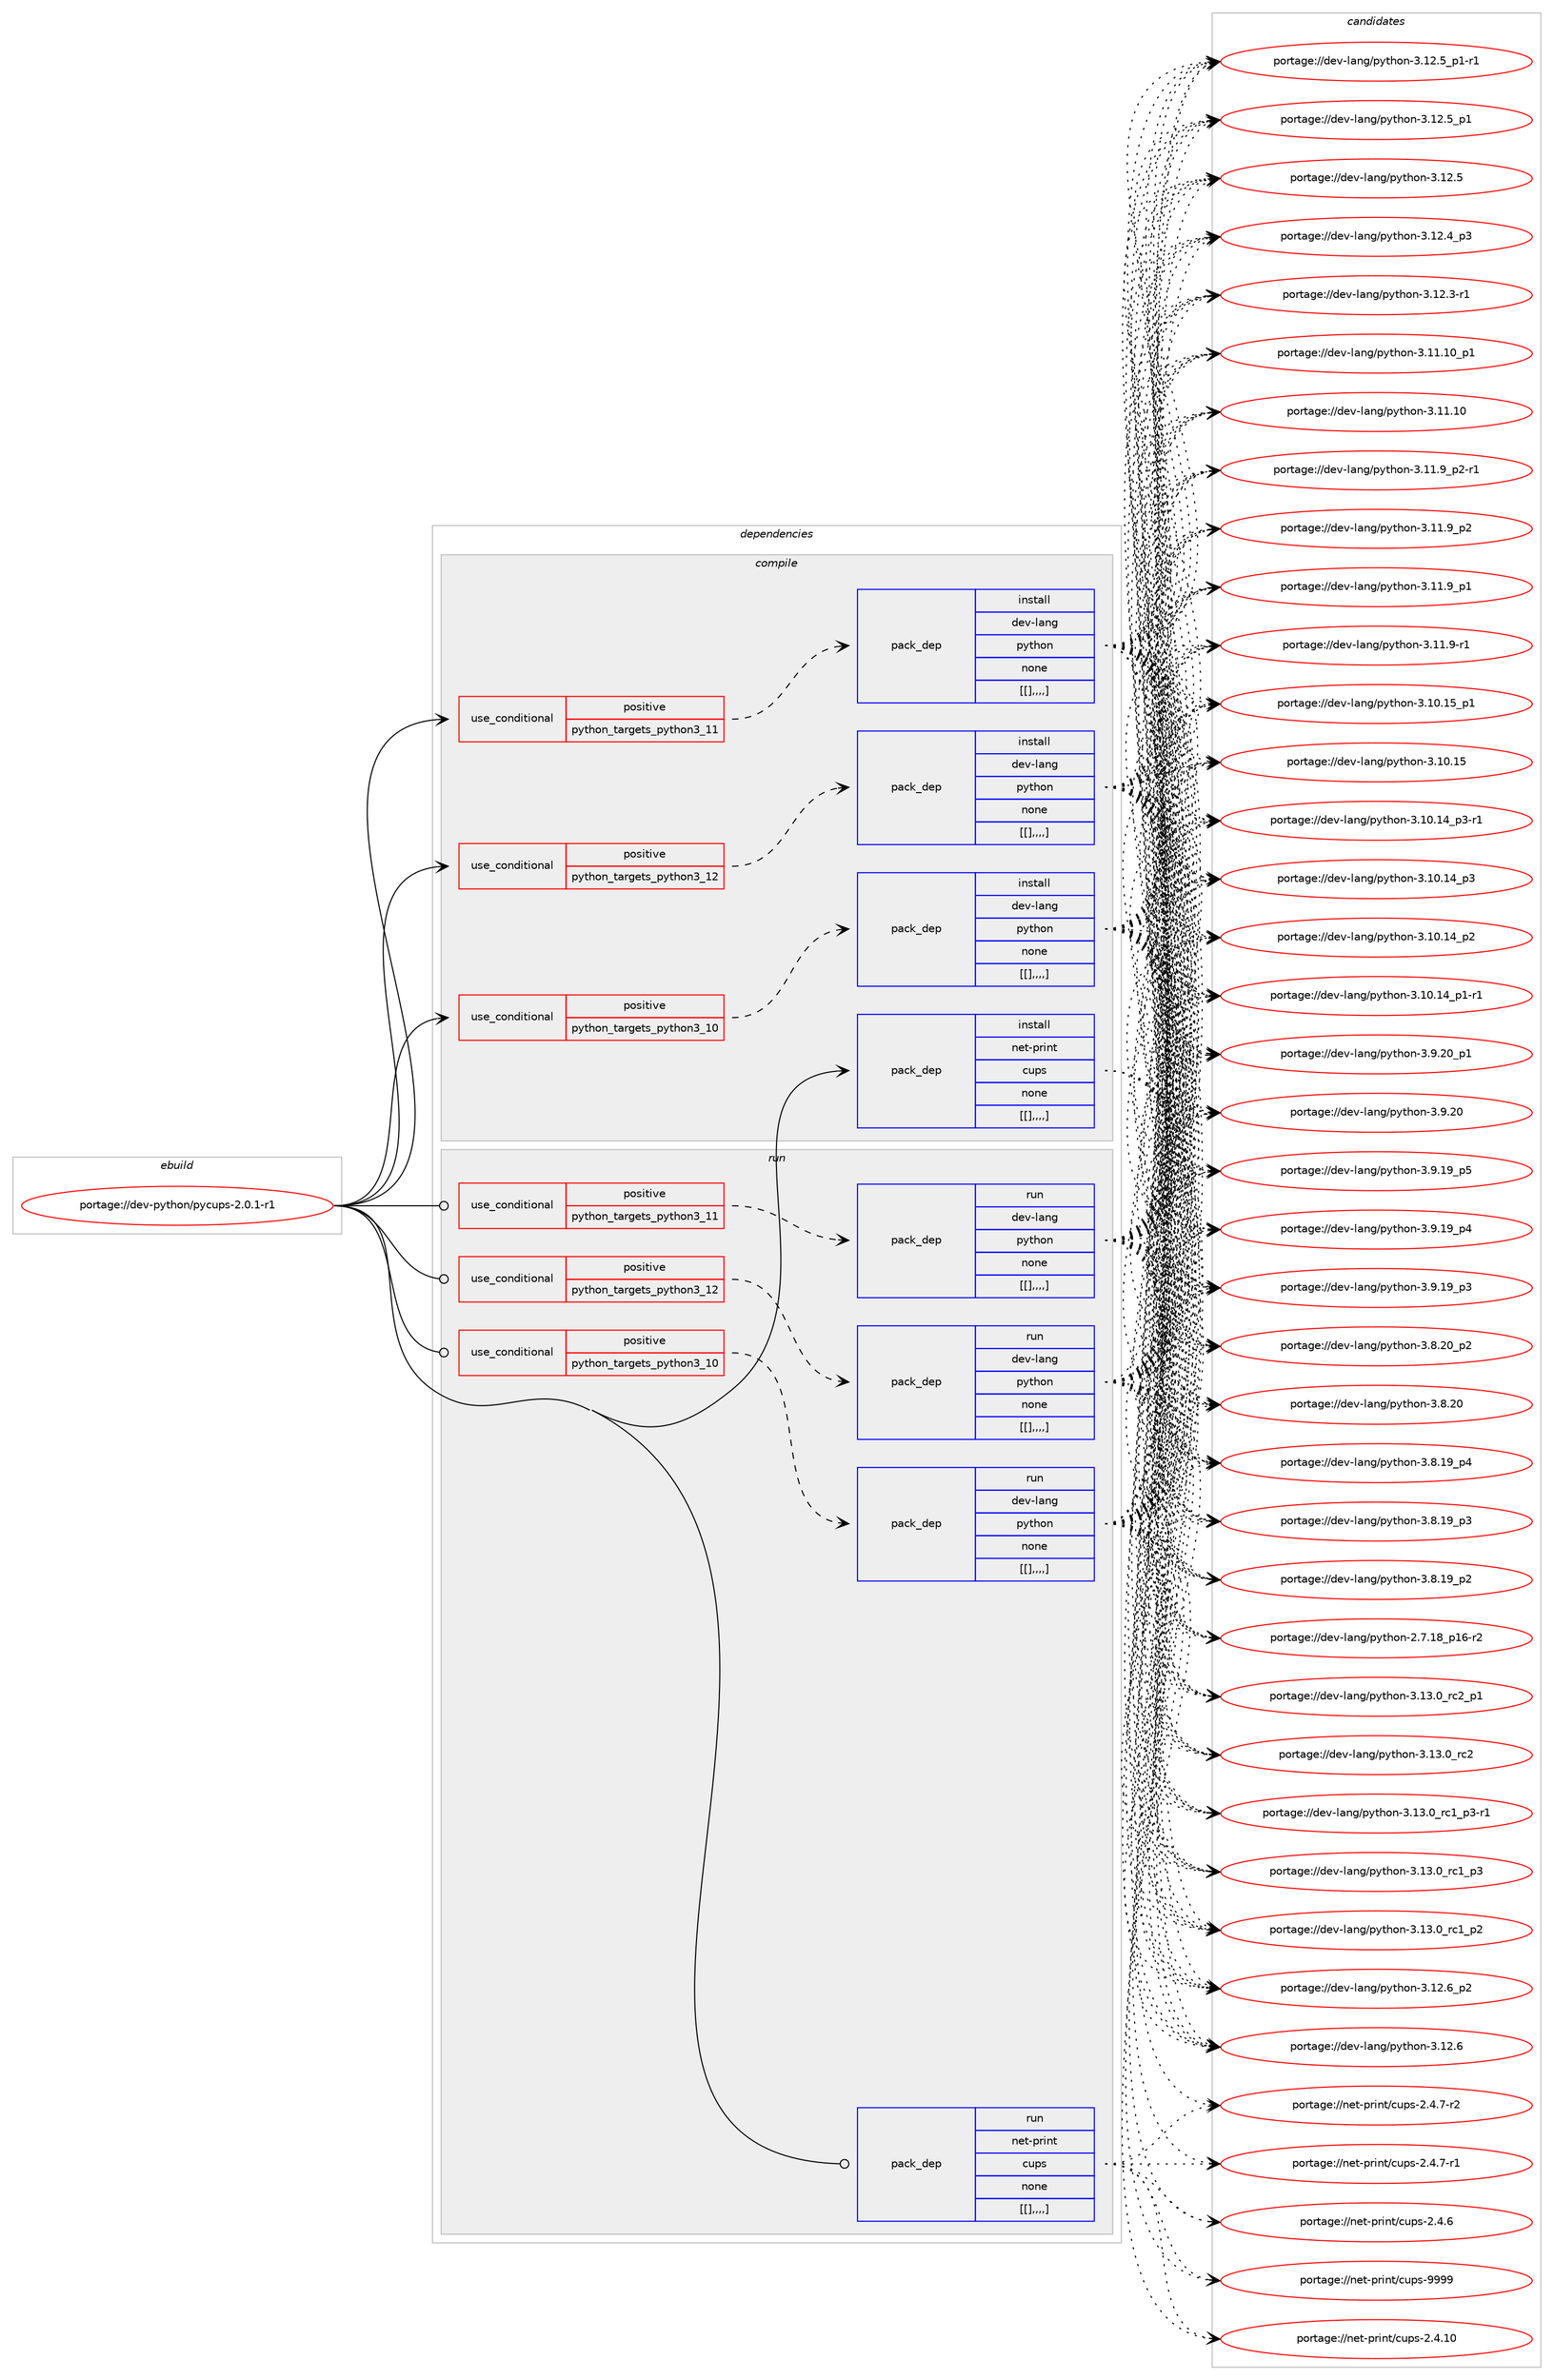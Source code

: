 digraph prolog {

# *************
# Graph options
# *************

newrank=true;
concentrate=true;
compound=true;
graph [rankdir=LR,fontname=Helvetica,fontsize=10,ranksep=1.5];#, ranksep=2.5, nodesep=0.2];
edge  [arrowhead=vee];
node  [fontname=Helvetica,fontsize=10];

# **********
# The ebuild
# **********

subgraph cluster_leftcol {
color=gray;
label=<<i>ebuild</i>>;
id [label="portage://dev-python/pycups-2.0.1-r1", color=red, width=4, href="../dev-python/pycups-2.0.1-r1.svg"];
}

# ****************
# The dependencies
# ****************

subgraph cluster_midcol {
color=gray;
label=<<i>dependencies</i>>;
subgraph cluster_compile {
fillcolor="#eeeeee";
style=filled;
label=<<i>compile</i>>;
subgraph cond38135 {
dependency158567 [label=<<TABLE BORDER="0" CELLBORDER="1" CELLSPACING="0" CELLPADDING="4"><TR><TD ROWSPAN="3" CELLPADDING="10">use_conditional</TD></TR><TR><TD>positive</TD></TR><TR><TD>python_targets_python3_10</TD></TR></TABLE>>, shape=none, color=red];
subgraph pack119215 {
dependency158568 [label=<<TABLE BORDER="0" CELLBORDER="1" CELLSPACING="0" CELLPADDING="4" WIDTH="220"><TR><TD ROWSPAN="6" CELLPADDING="30">pack_dep</TD></TR><TR><TD WIDTH="110">install</TD></TR><TR><TD>dev-lang</TD></TR><TR><TD>python</TD></TR><TR><TD>none</TD></TR><TR><TD>[[],,,,]</TD></TR></TABLE>>, shape=none, color=blue];
}
dependency158567:e -> dependency158568:w [weight=20,style="dashed",arrowhead="vee"];
}
id:e -> dependency158567:w [weight=20,style="solid",arrowhead="vee"];
subgraph cond38136 {
dependency158569 [label=<<TABLE BORDER="0" CELLBORDER="1" CELLSPACING="0" CELLPADDING="4"><TR><TD ROWSPAN="3" CELLPADDING="10">use_conditional</TD></TR><TR><TD>positive</TD></TR><TR><TD>python_targets_python3_11</TD></TR></TABLE>>, shape=none, color=red];
subgraph pack119216 {
dependency158570 [label=<<TABLE BORDER="0" CELLBORDER="1" CELLSPACING="0" CELLPADDING="4" WIDTH="220"><TR><TD ROWSPAN="6" CELLPADDING="30">pack_dep</TD></TR><TR><TD WIDTH="110">install</TD></TR><TR><TD>dev-lang</TD></TR><TR><TD>python</TD></TR><TR><TD>none</TD></TR><TR><TD>[[],,,,]</TD></TR></TABLE>>, shape=none, color=blue];
}
dependency158569:e -> dependency158570:w [weight=20,style="dashed",arrowhead="vee"];
}
id:e -> dependency158569:w [weight=20,style="solid",arrowhead="vee"];
subgraph cond38137 {
dependency158571 [label=<<TABLE BORDER="0" CELLBORDER="1" CELLSPACING="0" CELLPADDING="4"><TR><TD ROWSPAN="3" CELLPADDING="10">use_conditional</TD></TR><TR><TD>positive</TD></TR><TR><TD>python_targets_python3_12</TD></TR></TABLE>>, shape=none, color=red];
subgraph pack119217 {
dependency158572 [label=<<TABLE BORDER="0" CELLBORDER="1" CELLSPACING="0" CELLPADDING="4" WIDTH="220"><TR><TD ROWSPAN="6" CELLPADDING="30">pack_dep</TD></TR><TR><TD WIDTH="110">install</TD></TR><TR><TD>dev-lang</TD></TR><TR><TD>python</TD></TR><TR><TD>none</TD></TR><TR><TD>[[],,,,]</TD></TR></TABLE>>, shape=none, color=blue];
}
dependency158571:e -> dependency158572:w [weight=20,style="dashed",arrowhead="vee"];
}
id:e -> dependency158571:w [weight=20,style="solid",arrowhead="vee"];
subgraph pack119218 {
dependency158573 [label=<<TABLE BORDER="0" CELLBORDER="1" CELLSPACING="0" CELLPADDING="4" WIDTH="220"><TR><TD ROWSPAN="6" CELLPADDING="30">pack_dep</TD></TR><TR><TD WIDTH="110">install</TD></TR><TR><TD>net-print</TD></TR><TR><TD>cups</TD></TR><TR><TD>none</TD></TR><TR><TD>[[],,,,]</TD></TR></TABLE>>, shape=none, color=blue];
}
id:e -> dependency158573:w [weight=20,style="solid",arrowhead="vee"];
}
subgraph cluster_compileandrun {
fillcolor="#eeeeee";
style=filled;
label=<<i>compile and run</i>>;
}
subgraph cluster_run {
fillcolor="#eeeeee";
style=filled;
label=<<i>run</i>>;
subgraph cond38138 {
dependency158574 [label=<<TABLE BORDER="0" CELLBORDER="1" CELLSPACING="0" CELLPADDING="4"><TR><TD ROWSPAN="3" CELLPADDING="10">use_conditional</TD></TR><TR><TD>positive</TD></TR><TR><TD>python_targets_python3_10</TD></TR></TABLE>>, shape=none, color=red];
subgraph pack119219 {
dependency158575 [label=<<TABLE BORDER="0" CELLBORDER="1" CELLSPACING="0" CELLPADDING="4" WIDTH="220"><TR><TD ROWSPAN="6" CELLPADDING="30">pack_dep</TD></TR><TR><TD WIDTH="110">run</TD></TR><TR><TD>dev-lang</TD></TR><TR><TD>python</TD></TR><TR><TD>none</TD></TR><TR><TD>[[],,,,]</TD></TR></TABLE>>, shape=none, color=blue];
}
dependency158574:e -> dependency158575:w [weight=20,style="dashed",arrowhead="vee"];
}
id:e -> dependency158574:w [weight=20,style="solid",arrowhead="odot"];
subgraph cond38139 {
dependency158576 [label=<<TABLE BORDER="0" CELLBORDER="1" CELLSPACING="0" CELLPADDING="4"><TR><TD ROWSPAN="3" CELLPADDING="10">use_conditional</TD></TR><TR><TD>positive</TD></TR><TR><TD>python_targets_python3_11</TD></TR></TABLE>>, shape=none, color=red];
subgraph pack119220 {
dependency158577 [label=<<TABLE BORDER="0" CELLBORDER="1" CELLSPACING="0" CELLPADDING="4" WIDTH="220"><TR><TD ROWSPAN="6" CELLPADDING="30">pack_dep</TD></TR><TR><TD WIDTH="110">run</TD></TR><TR><TD>dev-lang</TD></TR><TR><TD>python</TD></TR><TR><TD>none</TD></TR><TR><TD>[[],,,,]</TD></TR></TABLE>>, shape=none, color=blue];
}
dependency158576:e -> dependency158577:w [weight=20,style="dashed",arrowhead="vee"];
}
id:e -> dependency158576:w [weight=20,style="solid",arrowhead="odot"];
subgraph cond38140 {
dependency158578 [label=<<TABLE BORDER="0" CELLBORDER="1" CELLSPACING="0" CELLPADDING="4"><TR><TD ROWSPAN="3" CELLPADDING="10">use_conditional</TD></TR><TR><TD>positive</TD></TR><TR><TD>python_targets_python3_12</TD></TR></TABLE>>, shape=none, color=red];
subgraph pack119221 {
dependency158579 [label=<<TABLE BORDER="0" CELLBORDER="1" CELLSPACING="0" CELLPADDING="4" WIDTH="220"><TR><TD ROWSPAN="6" CELLPADDING="30">pack_dep</TD></TR><TR><TD WIDTH="110">run</TD></TR><TR><TD>dev-lang</TD></TR><TR><TD>python</TD></TR><TR><TD>none</TD></TR><TR><TD>[[],,,,]</TD></TR></TABLE>>, shape=none, color=blue];
}
dependency158578:e -> dependency158579:w [weight=20,style="dashed",arrowhead="vee"];
}
id:e -> dependency158578:w [weight=20,style="solid",arrowhead="odot"];
subgraph pack119222 {
dependency158580 [label=<<TABLE BORDER="0" CELLBORDER="1" CELLSPACING="0" CELLPADDING="4" WIDTH="220"><TR><TD ROWSPAN="6" CELLPADDING="30">pack_dep</TD></TR><TR><TD WIDTH="110">run</TD></TR><TR><TD>net-print</TD></TR><TR><TD>cups</TD></TR><TR><TD>none</TD></TR><TR><TD>[[],,,,]</TD></TR></TABLE>>, shape=none, color=blue];
}
id:e -> dependency158580:w [weight=20,style="solid",arrowhead="odot"];
}
}

# **************
# The candidates
# **************

subgraph cluster_choices {
rank=same;
color=gray;
label=<<i>candidates</i>>;

subgraph choice119215 {
color=black;
nodesep=1;
choice100101118451089711010347112121116104111110455146495146489511499509511249 [label="portage://dev-lang/python-3.13.0_rc2_p1", color=red, width=4,href="../dev-lang/python-3.13.0_rc2_p1.svg"];
choice10010111845108971101034711212111610411111045514649514648951149950 [label="portage://dev-lang/python-3.13.0_rc2", color=red, width=4,href="../dev-lang/python-3.13.0_rc2.svg"];
choice1001011184510897110103471121211161041111104551464951464895114994995112514511449 [label="portage://dev-lang/python-3.13.0_rc1_p3-r1", color=red, width=4,href="../dev-lang/python-3.13.0_rc1_p3-r1.svg"];
choice100101118451089711010347112121116104111110455146495146489511499499511251 [label="portage://dev-lang/python-3.13.0_rc1_p3", color=red, width=4,href="../dev-lang/python-3.13.0_rc1_p3.svg"];
choice100101118451089711010347112121116104111110455146495146489511499499511250 [label="portage://dev-lang/python-3.13.0_rc1_p2", color=red, width=4,href="../dev-lang/python-3.13.0_rc1_p2.svg"];
choice100101118451089711010347112121116104111110455146495046549511250 [label="portage://dev-lang/python-3.12.6_p2", color=red, width=4,href="../dev-lang/python-3.12.6_p2.svg"];
choice10010111845108971101034711212111610411111045514649504654 [label="portage://dev-lang/python-3.12.6", color=red, width=4,href="../dev-lang/python-3.12.6.svg"];
choice1001011184510897110103471121211161041111104551464950465395112494511449 [label="portage://dev-lang/python-3.12.5_p1-r1", color=red, width=4,href="../dev-lang/python-3.12.5_p1-r1.svg"];
choice100101118451089711010347112121116104111110455146495046539511249 [label="portage://dev-lang/python-3.12.5_p1", color=red, width=4,href="../dev-lang/python-3.12.5_p1.svg"];
choice10010111845108971101034711212111610411111045514649504653 [label="portage://dev-lang/python-3.12.5", color=red, width=4,href="../dev-lang/python-3.12.5.svg"];
choice100101118451089711010347112121116104111110455146495046529511251 [label="portage://dev-lang/python-3.12.4_p3", color=red, width=4,href="../dev-lang/python-3.12.4_p3.svg"];
choice100101118451089711010347112121116104111110455146495046514511449 [label="portage://dev-lang/python-3.12.3-r1", color=red, width=4,href="../dev-lang/python-3.12.3-r1.svg"];
choice10010111845108971101034711212111610411111045514649494649489511249 [label="portage://dev-lang/python-3.11.10_p1", color=red, width=4,href="../dev-lang/python-3.11.10_p1.svg"];
choice1001011184510897110103471121211161041111104551464949464948 [label="portage://dev-lang/python-3.11.10", color=red, width=4,href="../dev-lang/python-3.11.10.svg"];
choice1001011184510897110103471121211161041111104551464949465795112504511449 [label="portage://dev-lang/python-3.11.9_p2-r1", color=red, width=4,href="../dev-lang/python-3.11.9_p2-r1.svg"];
choice100101118451089711010347112121116104111110455146494946579511250 [label="portage://dev-lang/python-3.11.9_p2", color=red, width=4,href="../dev-lang/python-3.11.9_p2.svg"];
choice100101118451089711010347112121116104111110455146494946579511249 [label="portage://dev-lang/python-3.11.9_p1", color=red, width=4,href="../dev-lang/python-3.11.9_p1.svg"];
choice100101118451089711010347112121116104111110455146494946574511449 [label="portage://dev-lang/python-3.11.9-r1", color=red, width=4,href="../dev-lang/python-3.11.9-r1.svg"];
choice10010111845108971101034711212111610411111045514649484649539511249 [label="portage://dev-lang/python-3.10.15_p1", color=red, width=4,href="../dev-lang/python-3.10.15_p1.svg"];
choice1001011184510897110103471121211161041111104551464948464953 [label="portage://dev-lang/python-3.10.15", color=red, width=4,href="../dev-lang/python-3.10.15.svg"];
choice100101118451089711010347112121116104111110455146494846495295112514511449 [label="portage://dev-lang/python-3.10.14_p3-r1", color=red, width=4,href="../dev-lang/python-3.10.14_p3-r1.svg"];
choice10010111845108971101034711212111610411111045514649484649529511251 [label="portage://dev-lang/python-3.10.14_p3", color=red, width=4,href="../dev-lang/python-3.10.14_p3.svg"];
choice10010111845108971101034711212111610411111045514649484649529511250 [label="portage://dev-lang/python-3.10.14_p2", color=red, width=4,href="../dev-lang/python-3.10.14_p2.svg"];
choice100101118451089711010347112121116104111110455146494846495295112494511449 [label="portage://dev-lang/python-3.10.14_p1-r1", color=red, width=4,href="../dev-lang/python-3.10.14_p1-r1.svg"];
choice100101118451089711010347112121116104111110455146574650489511249 [label="portage://dev-lang/python-3.9.20_p1", color=red, width=4,href="../dev-lang/python-3.9.20_p1.svg"];
choice10010111845108971101034711212111610411111045514657465048 [label="portage://dev-lang/python-3.9.20", color=red, width=4,href="../dev-lang/python-3.9.20.svg"];
choice100101118451089711010347112121116104111110455146574649579511253 [label="portage://dev-lang/python-3.9.19_p5", color=red, width=4,href="../dev-lang/python-3.9.19_p5.svg"];
choice100101118451089711010347112121116104111110455146574649579511252 [label="portage://dev-lang/python-3.9.19_p4", color=red, width=4,href="../dev-lang/python-3.9.19_p4.svg"];
choice100101118451089711010347112121116104111110455146574649579511251 [label="portage://dev-lang/python-3.9.19_p3", color=red, width=4,href="../dev-lang/python-3.9.19_p3.svg"];
choice100101118451089711010347112121116104111110455146564650489511250 [label="portage://dev-lang/python-3.8.20_p2", color=red, width=4,href="../dev-lang/python-3.8.20_p2.svg"];
choice10010111845108971101034711212111610411111045514656465048 [label="portage://dev-lang/python-3.8.20", color=red, width=4,href="../dev-lang/python-3.8.20.svg"];
choice100101118451089711010347112121116104111110455146564649579511252 [label="portage://dev-lang/python-3.8.19_p4", color=red, width=4,href="../dev-lang/python-3.8.19_p4.svg"];
choice100101118451089711010347112121116104111110455146564649579511251 [label="portage://dev-lang/python-3.8.19_p3", color=red, width=4,href="../dev-lang/python-3.8.19_p3.svg"];
choice100101118451089711010347112121116104111110455146564649579511250 [label="portage://dev-lang/python-3.8.19_p2", color=red, width=4,href="../dev-lang/python-3.8.19_p2.svg"];
choice100101118451089711010347112121116104111110455046554649569511249544511450 [label="portage://dev-lang/python-2.7.18_p16-r2", color=red, width=4,href="../dev-lang/python-2.7.18_p16-r2.svg"];
dependency158568:e -> choice100101118451089711010347112121116104111110455146495146489511499509511249:w [style=dotted,weight="100"];
dependency158568:e -> choice10010111845108971101034711212111610411111045514649514648951149950:w [style=dotted,weight="100"];
dependency158568:e -> choice1001011184510897110103471121211161041111104551464951464895114994995112514511449:w [style=dotted,weight="100"];
dependency158568:e -> choice100101118451089711010347112121116104111110455146495146489511499499511251:w [style=dotted,weight="100"];
dependency158568:e -> choice100101118451089711010347112121116104111110455146495146489511499499511250:w [style=dotted,weight="100"];
dependency158568:e -> choice100101118451089711010347112121116104111110455146495046549511250:w [style=dotted,weight="100"];
dependency158568:e -> choice10010111845108971101034711212111610411111045514649504654:w [style=dotted,weight="100"];
dependency158568:e -> choice1001011184510897110103471121211161041111104551464950465395112494511449:w [style=dotted,weight="100"];
dependency158568:e -> choice100101118451089711010347112121116104111110455146495046539511249:w [style=dotted,weight="100"];
dependency158568:e -> choice10010111845108971101034711212111610411111045514649504653:w [style=dotted,weight="100"];
dependency158568:e -> choice100101118451089711010347112121116104111110455146495046529511251:w [style=dotted,weight="100"];
dependency158568:e -> choice100101118451089711010347112121116104111110455146495046514511449:w [style=dotted,weight="100"];
dependency158568:e -> choice10010111845108971101034711212111610411111045514649494649489511249:w [style=dotted,weight="100"];
dependency158568:e -> choice1001011184510897110103471121211161041111104551464949464948:w [style=dotted,weight="100"];
dependency158568:e -> choice1001011184510897110103471121211161041111104551464949465795112504511449:w [style=dotted,weight="100"];
dependency158568:e -> choice100101118451089711010347112121116104111110455146494946579511250:w [style=dotted,weight="100"];
dependency158568:e -> choice100101118451089711010347112121116104111110455146494946579511249:w [style=dotted,weight="100"];
dependency158568:e -> choice100101118451089711010347112121116104111110455146494946574511449:w [style=dotted,weight="100"];
dependency158568:e -> choice10010111845108971101034711212111610411111045514649484649539511249:w [style=dotted,weight="100"];
dependency158568:e -> choice1001011184510897110103471121211161041111104551464948464953:w [style=dotted,weight="100"];
dependency158568:e -> choice100101118451089711010347112121116104111110455146494846495295112514511449:w [style=dotted,weight="100"];
dependency158568:e -> choice10010111845108971101034711212111610411111045514649484649529511251:w [style=dotted,weight="100"];
dependency158568:e -> choice10010111845108971101034711212111610411111045514649484649529511250:w [style=dotted,weight="100"];
dependency158568:e -> choice100101118451089711010347112121116104111110455146494846495295112494511449:w [style=dotted,weight="100"];
dependency158568:e -> choice100101118451089711010347112121116104111110455146574650489511249:w [style=dotted,weight="100"];
dependency158568:e -> choice10010111845108971101034711212111610411111045514657465048:w [style=dotted,weight="100"];
dependency158568:e -> choice100101118451089711010347112121116104111110455146574649579511253:w [style=dotted,weight="100"];
dependency158568:e -> choice100101118451089711010347112121116104111110455146574649579511252:w [style=dotted,weight="100"];
dependency158568:e -> choice100101118451089711010347112121116104111110455146574649579511251:w [style=dotted,weight="100"];
dependency158568:e -> choice100101118451089711010347112121116104111110455146564650489511250:w [style=dotted,weight="100"];
dependency158568:e -> choice10010111845108971101034711212111610411111045514656465048:w [style=dotted,weight="100"];
dependency158568:e -> choice100101118451089711010347112121116104111110455146564649579511252:w [style=dotted,weight="100"];
dependency158568:e -> choice100101118451089711010347112121116104111110455146564649579511251:w [style=dotted,weight="100"];
dependency158568:e -> choice100101118451089711010347112121116104111110455146564649579511250:w [style=dotted,weight="100"];
dependency158568:e -> choice100101118451089711010347112121116104111110455046554649569511249544511450:w [style=dotted,weight="100"];
}
subgraph choice119216 {
color=black;
nodesep=1;
choice100101118451089711010347112121116104111110455146495146489511499509511249 [label="portage://dev-lang/python-3.13.0_rc2_p1", color=red, width=4,href="../dev-lang/python-3.13.0_rc2_p1.svg"];
choice10010111845108971101034711212111610411111045514649514648951149950 [label="portage://dev-lang/python-3.13.0_rc2", color=red, width=4,href="../dev-lang/python-3.13.0_rc2.svg"];
choice1001011184510897110103471121211161041111104551464951464895114994995112514511449 [label="portage://dev-lang/python-3.13.0_rc1_p3-r1", color=red, width=4,href="../dev-lang/python-3.13.0_rc1_p3-r1.svg"];
choice100101118451089711010347112121116104111110455146495146489511499499511251 [label="portage://dev-lang/python-3.13.0_rc1_p3", color=red, width=4,href="../dev-lang/python-3.13.0_rc1_p3.svg"];
choice100101118451089711010347112121116104111110455146495146489511499499511250 [label="portage://dev-lang/python-3.13.0_rc1_p2", color=red, width=4,href="../dev-lang/python-3.13.0_rc1_p2.svg"];
choice100101118451089711010347112121116104111110455146495046549511250 [label="portage://dev-lang/python-3.12.6_p2", color=red, width=4,href="../dev-lang/python-3.12.6_p2.svg"];
choice10010111845108971101034711212111610411111045514649504654 [label="portage://dev-lang/python-3.12.6", color=red, width=4,href="../dev-lang/python-3.12.6.svg"];
choice1001011184510897110103471121211161041111104551464950465395112494511449 [label="portage://dev-lang/python-3.12.5_p1-r1", color=red, width=4,href="../dev-lang/python-3.12.5_p1-r1.svg"];
choice100101118451089711010347112121116104111110455146495046539511249 [label="portage://dev-lang/python-3.12.5_p1", color=red, width=4,href="../dev-lang/python-3.12.5_p1.svg"];
choice10010111845108971101034711212111610411111045514649504653 [label="portage://dev-lang/python-3.12.5", color=red, width=4,href="../dev-lang/python-3.12.5.svg"];
choice100101118451089711010347112121116104111110455146495046529511251 [label="portage://dev-lang/python-3.12.4_p3", color=red, width=4,href="../dev-lang/python-3.12.4_p3.svg"];
choice100101118451089711010347112121116104111110455146495046514511449 [label="portage://dev-lang/python-3.12.3-r1", color=red, width=4,href="../dev-lang/python-3.12.3-r1.svg"];
choice10010111845108971101034711212111610411111045514649494649489511249 [label="portage://dev-lang/python-3.11.10_p1", color=red, width=4,href="../dev-lang/python-3.11.10_p1.svg"];
choice1001011184510897110103471121211161041111104551464949464948 [label="portage://dev-lang/python-3.11.10", color=red, width=4,href="../dev-lang/python-3.11.10.svg"];
choice1001011184510897110103471121211161041111104551464949465795112504511449 [label="portage://dev-lang/python-3.11.9_p2-r1", color=red, width=4,href="../dev-lang/python-3.11.9_p2-r1.svg"];
choice100101118451089711010347112121116104111110455146494946579511250 [label="portage://dev-lang/python-3.11.9_p2", color=red, width=4,href="../dev-lang/python-3.11.9_p2.svg"];
choice100101118451089711010347112121116104111110455146494946579511249 [label="portage://dev-lang/python-3.11.9_p1", color=red, width=4,href="../dev-lang/python-3.11.9_p1.svg"];
choice100101118451089711010347112121116104111110455146494946574511449 [label="portage://dev-lang/python-3.11.9-r1", color=red, width=4,href="../dev-lang/python-3.11.9-r1.svg"];
choice10010111845108971101034711212111610411111045514649484649539511249 [label="portage://dev-lang/python-3.10.15_p1", color=red, width=4,href="../dev-lang/python-3.10.15_p1.svg"];
choice1001011184510897110103471121211161041111104551464948464953 [label="portage://dev-lang/python-3.10.15", color=red, width=4,href="../dev-lang/python-3.10.15.svg"];
choice100101118451089711010347112121116104111110455146494846495295112514511449 [label="portage://dev-lang/python-3.10.14_p3-r1", color=red, width=4,href="../dev-lang/python-3.10.14_p3-r1.svg"];
choice10010111845108971101034711212111610411111045514649484649529511251 [label="portage://dev-lang/python-3.10.14_p3", color=red, width=4,href="../dev-lang/python-3.10.14_p3.svg"];
choice10010111845108971101034711212111610411111045514649484649529511250 [label="portage://dev-lang/python-3.10.14_p2", color=red, width=4,href="../dev-lang/python-3.10.14_p2.svg"];
choice100101118451089711010347112121116104111110455146494846495295112494511449 [label="portage://dev-lang/python-3.10.14_p1-r1", color=red, width=4,href="../dev-lang/python-3.10.14_p1-r1.svg"];
choice100101118451089711010347112121116104111110455146574650489511249 [label="portage://dev-lang/python-3.9.20_p1", color=red, width=4,href="../dev-lang/python-3.9.20_p1.svg"];
choice10010111845108971101034711212111610411111045514657465048 [label="portage://dev-lang/python-3.9.20", color=red, width=4,href="../dev-lang/python-3.9.20.svg"];
choice100101118451089711010347112121116104111110455146574649579511253 [label="portage://dev-lang/python-3.9.19_p5", color=red, width=4,href="../dev-lang/python-3.9.19_p5.svg"];
choice100101118451089711010347112121116104111110455146574649579511252 [label="portage://dev-lang/python-3.9.19_p4", color=red, width=4,href="../dev-lang/python-3.9.19_p4.svg"];
choice100101118451089711010347112121116104111110455146574649579511251 [label="portage://dev-lang/python-3.9.19_p3", color=red, width=4,href="../dev-lang/python-3.9.19_p3.svg"];
choice100101118451089711010347112121116104111110455146564650489511250 [label="portage://dev-lang/python-3.8.20_p2", color=red, width=4,href="../dev-lang/python-3.8.20_p2.svg"];
choice10010111845108971101034711212111610411111045514656465048 [label="portage://dev-lang/python-3.8.20", color=red, width=4,href="../dev-lang/python-3.8.20.svg"];
choice100101118451089711010347112121116104111110455146564649579511252 [label="portage://dev-lang/python-3.8.19_p4", color=red, width=4,href="../dev-lang/python-3.8.19_p4.svg"];
choice100101118451089711010347112121116104111110455146564649579511251 [label="portage://dev-lang/python-3.8.19_p3", color=red, width=4,href="../dev-lang/python-3.8.19_p3.svg"];
choice100101118451089711010347112121116104111110455146564649579511250 [label="portage://dev-lang/python-3.8.19_p2", color=red, width=4,href="../dev-lang/python-3.8.19_p2.svg"];
choice100101118451089711010347112121116104111110455046554649569511249544511450 [label="portage://dev-lang/python-2.7.18_p16-r2", color=red, width=4,href="../dev-lang/python-2.7.18_p16-r2.svg"];
dependency158570:e -> choice100101118451089711010347112121116104111110455146495146489511499509511249:w [style=dotted,weight="100"];
dependency158570:e -> choice10010111845108971101034711212111610411111045514649514648951149950:w [style=dotted,weight="100"];
dependency158570:e -> choice1001011184510897110103471121211161041111104551464951464895114994995112514511449:w [style=dotted,weight="100"];
dependency158570:e -> choice100101118451089711010347112121116104111110455146495146489511499499511251:w [style=dotted,weight="100"];
dependency158570:e -> choice100101118451089711010347112121116104111110455146495146489511499499511250:w [style=dotted,weight="100"];
dependency158570:e -> choice100101118451089711010347112121116104111110455146495046549511250:w [style=dotted,weight="100"];
dependency158570:e -> choice10010111845108971101034711212111610411111045514649504654:w [style=dotted,weight="100"];
dependency158570:e -> choice1001011184510897110103471121211161041111104551464950465395112494511449:w [style=dotted,weight="100"];
dependency158570:e -> choice100101118451089711010347112121116104111110455146495046539511249:w [style=dotted,weight="100"];
dependency158570:e -> choice10010111845108971101034711212111610411111045514649504653:w [style=dotted,weight="100"];
dependency158570:e -> choice100101118451089711010347112121116104111110455146495046529511251:w [style=dotted,weight="100"];
dependency158570:e -> choice100101118451089711010347112121116104111110455146495046514511449:w [style=dotted,weight="100"];
dependency158570:e -> choice10010111845108971101034711212111610411111045514649494649489511249:w [style=dotted,weight="100"];
dependency158570:e -> choice1001011184510897110103471121211161041111104551464949464948:w [style=dotted,weight="100"];
dependency158570:e -> choice1001011184510897110103471121211161041111104551464949465795112504511449:w [style=dotted,weight="100"];
dependency158570:e -> choice100101118451089711010347112121116104111110455146494946579511250:w [style=dotted,weight="100"];
dependency158570:e -> choice100101118451089711010347112121116104111110455146494946579511249:w [style=dotted,weight="100"];
dependency158570:e -> choice100101118451089711010347112121116104111110455146494946574511449:w [style=dotted,weight="100"];
dependency158570:e -> choice10010111845108971101034711212111610411111045514649484649539511249:w [style=dotted,weight="100"];
dependency158570:e -> choice1001011184510897110103471121211161041111104551464948464953:w [style=dotted,weight="100"];
dependency158570:e -> choice100101118451089711010347112121116104111110455146494846495295112514511449:w [style=dotted,weight="100"];
dependency158570:e -> choice10010111845108971101034711212111610411111045514649484649529511251:w [style=dotted,weight="100"];
dependency158570:e -> choice10010111845108971101034711212111610411111045514649484649529511250:w [style=dotted,weight="100"];
dependency158570:e -> choice100101118451089711010347112121116104111110455146494846495295112494511449:w [style=dotted,weight="100"];
dependency158570:e -> choice100101118451089711010347112121116104111110455146574650489511249:w [style=dotted,weight="100"];
dependency158570:e -> choice10010111845108971101034711212111610411111045514657465048:w [style=dotted,weight="100"];
dependency158570:e -> choice100101118451089711010347112121116104111110455146574649579511253:w [style=dotted,weight="100"];
dependency158570:e -> choice100101118451089711010347112121116104111110455146574649579511252:w [style=dotted,weight="100"];
dependency158570:e -> choice100101118451089711010347112121116104111110455146574649579511251:w [style=dotted,weight="100"];
dependency158570:e -> choice100101118451089711010347112121116104111110455146564650489511250:w [style=dotted,weight="100"];
dependency158570:e -> choice10010111845108971101034711212111610411111045514656465048:w [style=dotted,weight="100"];
dependency158570:e -> choice100101118451089711010347112121116104111110455146564649579511252:w [style=dotted,weight="100"];
dependency158570:e -> choice100101118451089711010347112121116104111110455146564649579511251:w [style=dotted,weight="100"];
dependency158570:e -> choice100101118451089711010347112121116104111110455146564649579511250:w [style=dotted,weight="100"];
dependency158570:e -> choice100101118451089711010347112121116104111110455046554649569511249544511450:w [style=dotted,weight="100"];
}
subgraph choice119217 {
color=black;
nodesep=1;
choice100101118451089711010347112121116104111110455146495146489511499509511249 [label="portage://dev-lang/python-3.13.0_rc2_p1", color=red, width=4,href="../dev-lang/python-3.13.0_rc2_p1.svg"];
choice10010111845108971101034711212111610411111045514649514648951149950 [label="portage://dev-lang/python-3.13.0_rc2", color=red, width=4,href="../dev-lang/python-3.13.0_rc2.svg"];
choice1001011184510897110103471121211161041111104551464951464895114994995112514511449 [label="portage://dev-lang/python-3.13.0_rc1_p3-r1", color=red, width=4,href="../dev-lang/python-3.13.0_rc1_p3-r1.svg"];
choice100101118451089711010347112121116104111110455146495146489511499499511251 [label="portage://dev-lang/python-3.13.0_rc1_p3", color=red, width=4,href="../dev-lang/python-3.13.0_rc1_p3.svg"];
choice100101118451089711010347112121116104111110455146495146489511499499511250 [label="portage://dev-lang/python-3.13.0_rc1_p2", color=red, width=4,href="../dev-lang/python-3.13.0_rc1_p2.svg"];
choice100101118451089711010347112121116104111110455146495046549511250 [label="portage://dev-lang/python-3.12.6_p2", color=red, width=4,href="../dev-lang/python-3.12.6_p2.svg"];
choice10010111845108971101034711212111610411111045514649504654 [label="portage://dev-lang/python-3.12.6", color=red, width=4,href="../dev-lang/python-3.12.6.svg"];
choice1001011184510897110103471121211161041111104551464950465395112494511449 [label="portage://dev-lang/python-3.12.5_p1-r1", color=red, width=4,href="../dev-lang/python-3.12.5_p1-r1.svg"];
choice100101118451089711010347112121116104111110455146495046539511249 [label="portage://dev-lang/python-3.12.5_p1", color=red, width=4,href="../dev-lang/python-3.12.5_p1.svg"];
choice10010111845108971101034711212111610411111045514649504653 [label="portage://dev-lang/python-3.12.5", color=red, width=4,href="../dev-lang/python-3.12.5.svg"];
choice100101118451089711010347112121116104111110455146495046529511251 [label="portage://dev-lang/python-3.12.4_p3", color=red, width=4,href="../dev-lang/python-3.12.4_p3.svg"];
choice100101118451089711010347112121116104111110455146495046514511449 [label="portage://dev-lang/python-3.12.3-r1", color=red, width=4,href="../dev-lang/python-3.12.3-r1.svg"];
choice10010111845108971101034711212111610411111045514649494649489511249 [label="portage://dev-lang/python-3.11.10_p1", color=red, width=4,href="../dev-lang/python-3.11.10_p1.svg"];
choice1001011184510897110103471121211161041111104551464949464948 [label="portage://dev-lang/python-3.11.10", color=red, width=4,href="../dev-lang/python-3.11.10.svg"];
choice1001011184510897110103471121211161041111104551464949465795112504511449 [label="portage://dev-lang/python-3.11.9_p2-r1", color=red, width=4,href="../dev-lang/python-3.11.9_p2-r1.svg"];
choice100101118451089711010347112121116104111110455146494946579511250 [label="portage://dev-lang/python-3.11.9_p2", color=red, width=4,href="../dev-lang/python-3.11.9_p2.svg"];
choice100101118451089711010347112121116104111110455146494946579511249 [label="portage://dev-lang/python-3.11.9_p1", color=red, width=4,href="../dev-lang/python-3.11.9_p1.svg"];
choice100101118451089711010347112121116104111110455146494946574511449 [label="portage://dev-lang/python-3.11.9-r1", color=red, width=4,href="../dev-lang/python-3.11.9-r1.svg"];
choice10010111845108971101034711212111610411111045514649484649539511249 [label="portage://dev-lang/python-3.10.15_p1", color=red, width=4,href="../dev-lang/python-3.10.15_p1.svg"];
choice1001011184510897110103471121211161041111104551464948464953 [label="portage://dev-lang/python-3.10.15", color=red, width=4,href="../dev-lang/python-3.10.15.svg"];
choice100101118451089711010347112121116104111110455146494846495295112514511449 [label="portage://dev-lang/python-3.10.14_p3-r1", color=red, width=4,href="../dev-lang/python-3.10.14_p3-r1.svg"];
choice10010111845108971101034711212111610411111045514649484649529511251 [label="portage://dev-lang/python-3.10.14_p3", color=red, width=4,href="../dev-lang/python-3.10.14_p3.svg"];
choice10010111845108971101034711212111610411111045514649484649529511250 [label="portage://dev-lang/python-3.10.14_p2", color=red, width=4,href="../dev-lang/python-3.10.14_p2.svg"];
choice100101118451089711010347112121116104111110455146494846495295112494511449 [label="portage://dev-lang/python-3.10.14_p1-r1", color=red, width=4,href="../dev-lang/python-3.10.14_p1-r1.svg"];
choice100101118451089711010347112121116104111110455146574650489511249 [label="portage://dev-lang/python-3.9.20_p1", color=red, width=4,href="../dev-lang/python-3.9.20_p1.svg"];
choice10010111845108971101034711212111610411111045514657465048 [label="portage://dev-lang/python-3.9.20", color=red, width=4,href="../dev-lang/python-3.9.20.svg"];
choice100101118451089711010347112121116104111110455146574649579511253 [label="portage://dev-lang/python-3.9.19_p5", color=red, width=4,href="../dev-lang/python-3.9.19_p5.svg"];
choice100101118451089711010347112121116104111110455146574649579511252 [label="portage://dev-lang/python-3.9.19_p4", color=red, width=4,href="../dev-lang/python-3.9.19_p4.svg"];
choice100101118451089711010347112121116104111110455146574649579511251 [label="portage://dev-lang/python-3.9.19_p3", color=red, width=4,href="../dev-lang/python-3.9.19_p3.svg"];
choice100101118451089711010347112121116104111110455146564650489511250 [label="portage://dev-lang/python-3.8.20_p2", color=red, width=4,href="../dev-lang/python-3.8.20_p2.svg"];
choice10010111845108971101034711212111610411111045514656465048 [label="portage://dev-lang/python-3.8.20", color=red, width=4,href="../dev-lang/python-3.8.20.svg"];
choice100101118451089711010347112121116104111110455146564649579511252 [label="portage://dev-lang/python-3.8.19_p4", color=red, width=4,href="../dev-lang/python-3.8.19_p4.svg"];
choice100101118451089711010347112121116104111110455146564649579511251 [label="portage://dev-lang/python-3.8.19_p3", color=red, width=4,href="../dev-lang/python-3.8.19_p3.svg"];
choice100101118451089711010347112121116104111110455146564649579511250 [label="portage://dev-lang/python-3.8.19_p2", color=red, width=4,href="../dev-lang/python-3.8.19_p2.svg"];
choice100101118451089711010347112121116104111110455046554649569511249544511450 [label="portage://dev-lang/python-2.7.18_p16-r2", color=red, width=4,href="../dev-lang/python-2.7.18_p16-r2.svg"];
dependency158572:e -> choice100101118451089711010347112121116104111110455146495146489511499509511249:w [style=dotted,weight="100"];
dependency158572:e -> choice10010111845108971101034711212111610411111045514649514648951149950:w [style=dotted,weight="100"];
dependency158572:e -> choice1001011184510897110103471121211161041111104551464951464895114994995112514511449:w [style=dotted,weight="100"];
dependency158572:e -> choice100101118451089711010347112121116104111110455146495146489511499499511251:w [style=dotted,weight="100"];
dependency158572:e -> choice100101118451089711010347112121116104111110455146495146489511499499511250:w [style=dotted,weight="100"];
dependency158572:e -> choice100101118451089711010347112121116104111110455146495046549511250:w [style=dotted,weight="100"];
dependency158572:e -> choice10010111845108971101034711212111610411111045514649504654:w [style=dotted,weight="100"];
dependency158572:e -> choice1001011184510897110103471121211161041111104551464950465395112494511449:w [style=dotted,weight="100"];
dependency158572:e -> choice100101118451089711010347112121116104111110455146495046539511249:w [style=dotted,weight="100"];
dependency158572:e -> choice10010111845108971101034711212111610411111045514649504653:w [style=dotted,weight="100"];
dependency158572:e -> choice100101118451089711010347112121116104111110455146495046529511251:w [style=dotted,weight="100"];
dependency158572:e -> choice100101118451089711010347112121116104111110455146495046514511449:w [style=dotted,weight="100"];
dependency158572:e -> choice10010111845108971101034711212111610411111045514649494649489511249:w [style=dotted,weight="100"];
dependency158572:e -> choice1001011184510897110103471121211161041111104551464949464948:w [style=dotted,weight="100"];
dependency158572:e -> choice1001011184510897110103471121211161041111104551464949465795112504511449:w [style=dotted,weight="100"];
dependency158572:e -> choice100101118451089711010347112121116104111110455146494946579511250:w [style=dotted,weight="100"];
dependency158572:e -> choice100101118451089711010347112121116104111110455146494946579511249:w [style=dotted,weight="100"];
dependency158572:e -> choice100101118451089711010347112121116104111110455146494946574511449:w [style=dotted,weight="100"];
dependency158572:e -> choice10010111845108971101034711212111610411111045514649484649539511249:w [style=dotted,weight="100"];
dependency158572:e -> choice1001011184510897110103471121211161041111104551464948464953:w [style=dotted,weight="100"];
dependency158572:e -> choice100101118451089711010347112121116104111110455146494846495295112514511449:w [style=dotted,weight="100"];
dependency158572:e -> choice10010111845108971101034711212111610411111045514649484649529511251:w [style=dotted,weight="100"];
dependency158572:e -> choice10010111845108971101034711212111610411111045514649484649529511250:w [style=dotted,weight="100"];
dependency158572:e -> choice100101118451089711010347112121116104111110455146494846495295112494511449:w [style=dotted,weight="100"];
dependency158572:e -> choice100101118451089711010347112121116104111110455146574650489511249:w [style=dotted,weight="100"];
dependency158572:e -> choice10010111845108971101034711212111610411111045514657465048:w [style=dotted,weight="100"];
dependency158572:e -> choice100101118451089711010347112121116104111110455146574649579511253:w [style=dotted,weight="100"];
dependency158572:e -> choice100101118451089711010347112121116104111110455146574649579511252:w [style=dotted,weight="100"];
dependency158572:e -> choice100101118451089711010347112121116104111110455146574649579511251:w [style=dotted,weight="100"];
dependency158572:e -> choice100101118451089711010347112121116104111110455146564650489511250:w [style=dotted,weight="100"];
dependency158572:e -> choice10010111845108971101034711212111610411111045514656465048:w [style=dotted,weight="100"];
dependency158572:e -> choice100101118451089711010347112121116104111110455146564649579511252:w [style=dotted,weight="100"];
dependency158572:e -> choice100101118451089711010347112121116104111110455146564649579511251:w [style=dotted,weight="100"];
dependency158572:e -> choice100101118451089711010347112121116104111110455146564649579511250:w [style=dotted,weight="100"];
dependency158572:e -> choice100101118451089711010347112121116104111110455046554649569511249544511450:w [style=dotted,weight="100"];
}
subgraph choice119218 {
color=black;
nodesep=1;
choice1101011164511211410511011647991171121154557575757 [label="portage://net-print/cups-9999", color=red, width=4,href="../net-print/cups-9999.svg"];
choice11010111645112114105110116479911711211545504652464948 [label="portage://net-print/cups-2.4.10", color=red, width=4,href="../net-print/cups-2.4.10.svg"];
choice1101011164511211410511011647991171121154550465246554511450 [label="portage://net-print/cups-2.4.7-r2", color=red, width=4,href="../net-print/cups-2.4.7-r2.svg"];
choice1101011164511211410511011647991171121154550465246554511449 [label="portage://net-print/cups-2.4.7-r1", color=red, width=4,href="../net-print/cups-2.4.7-r1.svg"];
choice110101116451121141051101164799117112115455046524654 [label="portage://net-print/cups-2.4.6", color=red, width=4,href="../net-print/cups-2.4.6.svg"];
dependency158573:e -> choice1101011164511211410511011647991171121154557575757:w [style=dotted,weight="100"];
dependency158573:e -> choice11010111645112114105110116479911711211545504652464948:w [style=dotted,weight="100"];
dependency158573:e -> choice1101011164511211410511011647991171121154550465246554511450:w [style=dotted,weight="100"];
dependency158573:e -> choice1101011164511211410511011647991171121154550465246554511449:w [style=dotted,weight="100"];
dependency158573:e -> choice110101116451121141051101164799117112115455046524654:w [style=dotted,weight="100"];
}
subgraph choice119219 {
color=black;
nodesep=1;
choice100101118451089711010347112121116104111110455146495146489511499509511249 [label="portage://dev-lang/python-3.13.0_rc2_p1", color=red, width=4,href="../dev-lang/python-3.13.0_rc2_p1.svg"];
choice10010111845108971101034711212111610411111045514649514648951149950 [label="portage://dev-lang/python-3.13.0_rc2", color=red, width=4,href="../dev-lang/python-3.13.0_rc2.svg"];
choice1001011184510897110103471121211161041111104551464951464895114994995112514511449 [label="portage://dev-lang/python-3.13.0_rc1_p3-r1", color=red, width=4,href="../dev-lang/python-3.13.0_rc1_p3-r1.svg"];
choice100101118451089711010347112121116104111110455146495146489511499499511251 [label="portage://dev-lang/python-3.13.0_rc1_p3", color=red, width=4,href="../dev-lang/python-3.13.0_rc1_p3.svg"];
choice100101118451089711010347112121116104111110455146495146489511499499511250 [label="portage://dev-lang/python-3.13.0_rc1_p2", color=red, width=4,href="../dev-lang/python-3.13.0_rc1_p2.svg"];
choice100101118451089711010347112121116104111110455146495046549511250 [label="portage://dev-lang/python-3.12.6_p2", color=red, width=4,href="../dev-lang/python-3.12.6_p2.svg"];
choice10010111845108971101034711212111610411111045514649504654 [label="portage://dev-lang/python-3.12.6", color=red, width=4,href="../dev-lang/python-3.12.6.svg"];
choice1001011184510897110103471121211161041111104551464950465395112494511449 [label="portage://dev-lang/python-3.12.5_p1-r1", color=red, width=4,href="../dev-lang/python-3.12.5_p1-r1.svg"];
choice100101118451089711010347112121116104111110455146495046539511249 [label="portage://dev-lang/python-3.12.5_p1", color=red, width=4,href="../dev-lang/python-3.12.5_p1.svg"];
choice10010111845108971101034711212111610411111045514649504653 [label="portage://dev-lang/python-3.12.5", color=red, width=4,href="../dev-lang/python-3.12.5.svg"];
choice100101118451089711010347112121116104111110455146495046529511251 [label="portage://dev-lang/python-3.12.4_p3", color=red, width=4,href="../dev-lang/python-3.12.4_p3.svg"];
choice100101118451089711010347112121116104111110455146495046514511449 [label="portage://dev-lang/python-3.12.3-r1", color=red, width=4,href="../dev-lang/python-3.12.3-r1.svg"];
choice10010111845108971101034711212111610411111045514649494649489511249 [label="portage://dev-lang/python-3.11.10_p1", color=red, width=4,href="../dev-lang/python-3.11.10_p1.svg"];
choice1001011184510897110103471121211161041111104551464949464948 [label="portage://dev-lang/python-3.11.10", color=red, width=4,href="../dev-lang/python-3.11.10.svg"];
choice1001011184510897110103471121211161041111104551464949465795112504511449 [label="portage://dev-lang/python-3.11.9_p2-r1", color=red, width=4,href="../dev-lang/python-3.11.9_p2-r1.svg"];
choice100101118451089711010347112121116104111110455146494946579511250 [label="portage://dev-lang/python-3.11.9_p2", color=red, width=4,href="../dev-lang/python-3.11.9_p2.svg"];
choice100101118451089711010347112121116104111110455146494946579511249 [label="portage://dev-lang/python-3.11.9_p1", color=red, width=4,href="../dev-lang/python-3.11.9_p1.svg"];
choice100101118451089711010347112121116104111110455146494946574511449 [label="portage://dev-lang/python-3.11.9-r1", color=red, width=4,href="../dev-lang/python-3.11.9-r1.svg"];
choice10010111845108971101034711212111610411111045514649484649539511249 [label="portage://dev-lang/python-3.10.15_p1", color=red, width=4,href="../dev-lang/python-3.10.15_p1.svg"];
choice1001011184510897110103471121211161041111104551464948464953 [label="portage://dev-lang/python-3.10.15", color=red, width=4,href="../dev-lang/python-3.10.15.svg"];
choice100101118451089711010347112121116104111110455146494846495295112514511449 [label="portage://dev-lang/python-3.10.14_p3-r1", color=red, width=4,href="../dev-lang/python-3.10.14_p3-r1.svg"];
choice10010111845108971101034711212111610411111045514649484649529511251 [label="portage://dev-lang/python-3.10.14_p3", color=red, width=4,href="../dev-lang/python-3.10.14_p3.svg"];
choice10010111845108971101034711212111610411111045514649484649529511250 [label="portage://dev-lang/python-3.10.14_p2", color=red, width=4,href="../dev-lang/python-3.10.14_p2.svg"];
choice100101118451089711010347112121116104111110455146494846495295112494511449 [label="portage://dev-lang/python-3.10.14_p1-r1", color=red, width=4,href="../dev-lang/python-3.10.14_p1-r1.svg"];
choice100101118451089711010347112121116104111110455146574650489511249 [label="portage://dev-lang/python-3.9.20_p1", color=red, width=4,href="../dev-lang/python-3.9.20_p1.svg"];
choice10010111845108971101034711212111610411111045514657465048 [label="portage://dev-lang/python-3.9.20", color=red, width=4,href="../dev-lang/python-3.9.20.svg"];
choice100101118451089711010347112121116104111110455146574649579511253 [label="portage://dev-lang/python-3.9.19_p5", color=red, width=4,href="../dev-lang/python-3.9.19_p5.svg"];
choice100101118451089711010347112121116104111110455146574649579511252 [label="portage://dev-lang/python-3.9.19_p4", color=red, width=4,href="../dev-lang/python-3.9.19_p4.svg"];
choice100101118451089711010347112121116104111110455146574649579511251 [label="portage://dev-lang/python-3.9.19_p3", color=red, width=4,href="../dev-lang/python-3.9.19_p3.svg"];
choice100101118451089711010347112121116104111110455146564650489511250 [label="portage://dev-lang/python-3.8.20_p2", color=red, width=4,href="../dev-lang/python-3.8.20_p2.svg"];
choice10010111845108971101034711212111610411111045514656465048 [label="portage://dev-lang/python-3.8.20", color=red, width=4,href="../dev-lang/python-3.8.20.svg"];
choice100101118451089711010347112121116104111110455146564649579511252 [label="portage://dev-lang/python-3.8.19_p4", color=red, width=4,href="../dev-lang/python-3.8.19_p4.svg"];
choice100101118451089711010347112121116104111110455146564649579511251 [label="portage://dev-lang/python-3.8.19_p3", color=red, width=4,href="../dev-lang/python-3.8.19_p3.svg"];
choice100101118451089711010347112121116104111110455146564649579511250 [label="portage://dev-lang/python-3.8.19_p2", color=red, width=4,href="../dev-lang/python-3.8.19_p2.svg"];
choice100101118451089711010347112121116104111110455046554649569511249544511450 [label="portage://dev-lang/python-2.7.18_p16-r2", color=red, width=4,href="../dev-lang/python-2.7.18_p16-r2.svg"];
dependency158575:e -> choice100101118451089711010347112121116104111110455146495146489511499509511249:w [style=dotted,weight="100"];
dependency158575:e -> choice10010111845108971101034711212111610411111045514649514648951149950:w [style=dotted,weight="100"];
dependency158575:e -> choice1001011184510897110103471121211161041111104551464951464895114994995112514511449:w [style=dotted,weight="100"];
dependency158575:e -> choice100101118451089711010347112121116104111110455146495146489511499499511251:w [style=dotted,weight="100"];
dependency158575:e -> choice100101118451089711010347112121116104111110455146495146489511499499511250:w [style=dotted,weight="100"];
dependency158575:e -> choice100101118451089711010347112121116104111110455146495046549511250:w [style=dotted,weight="100"];
dependency158575:e -> choice10010111845108971101034711212111610411111045514649504654:w [style=dotted,weight="100"];
dependency158575:e -> choice1001011184510897110103471121211161041111104551464950465395112494511449:w [style=dotted,weight="100"];
dependency158575:e -> choice100101118451089711010347112121116104111110455146495046539511249:w [style=dotted,weight="100"];
dependency158575:e -> choice10010111845108971101034711212111610411111045514649504653:w [style=dotted,weight="100"];
dependency158575:e -> choice100101118451089711010347112121116104111110455146495046529511251:w [style=dotted,weight="100"];
dependency158575:e -> choice100101118451089711010347112121116104111110455146495046514511449:w [style=dotted,weight="100"];
dependency158575:e -> choice10010111845108971101034711212111610411111045514649494649489511249:w [style=dotted,weight="100"];
dependency158575:e -> choice1001011184510897110103471121211161041111104551464949464948:w [style=dotted,weight="100"];
dependency158575:e -> choice1001011184510897110103471121211161041111104551464949465795112504511449:w [style=dotted,weight="100"];
dependency158575:e -> choice100101118451089711010347112121116104111110455146494946579511250:w [style=dotted,weight="100"];
dependency158575:e -> choice100101118451089711010347112121116104111110455146494946579511249:w [style=dotted,weight="100"];
dependency158575:e -> choice100101118451089711010347112121116104111110455146494946574511449:w [style=dotted,weight="100"];
dependency158575:e -> choice10010111845108971101034711212111610411111045514649484649539511249:w [style=dotted,weight="100"];
dependency158575:e -> choice1001011184510897110103471121211161041111104551464948464953:w [style=dotted,weight="100"];
dependency158575:e -> choice100101118451089711010347112121116104111110455146494846495295112514511449:w [style=dotted,weight="100"];
dependency158575:e -> choice10010111845108971101034711212111610411111045514649484649529511251:w [style=dotted,weight="100"];
dependency158575:e -> choice10010111845108971101034711212111610411111045514649484649529511250:w [style=dotted,weight="100"];
dependency158575:e -> choice100101118451089711010347112121116104111110455146494846495295112494511449:w [style=dotted,weight="100"];
dependency158575:e -> choice100101118451089711010347112121116104111110455146574650489511249:w [style=dotted,weight="100"];
dependency158575:e -> choice10010111845108971101034711212111610411111045514657465048:w [style=dotted,weight="100"];
dependency158575:e -> choice100101118451089711010347112121116104111110455146574649579511253:w [style=dotted,weight="100"];
dependency158575:e -> choice100101118451089711010347112121116104111110455146574649579511252:w [style=dotted,weight="100"];
dependency158575:e -> choice100101118451089711010347112121116104111110455146574649579511251:w [style=dotted,weight="100"];
dependency158575:e -> choice100101118451089711010347112121116104111110455146564650489511250:w [style=dotted,weight="100"];
dependency158575:e -> choice10010111845108971101034711212111610411111045514656465048:w [style=dotted,weight="100"];
dependency158575:e -> choice100101118451089711010347112121116104111110455146564649579511252:w [style=dotted,weight="100"];
dependency158575:e -> choice100101118451089711010347112121116104111110455146564649579511251:w [style=dotted,weight="100"];
dependency158575:e -> choice100101118451089711010347112121116104111110455146564649579511250:w [style=dotted,weight="100"];
dependency158575:e -> choice100101118451089711010347112121116104111110455046554649569511249544511450:w [style=dotted,weight="100"];
}
subgraph choice119220 {
color=black;
nodesep=1;
choice100101118451089711010347112121116104111110455146495146489511499509511249 [label="portage://dev-lang/python-3.13.0_rc2_p1", color=red, width=4,href="../dev-lang/python-3.13.0_rc2_p1.svg"];
choice10010111845108971101034711212111610411111045514649514648951149950 [label="portage://dev-lang/python-3.13.0_rc2", color=red, width=4,href="../dev-lang/python-3.13.0_rc2.svg"];
choice1001011184510897110103471121211161041111104551464951464895114994995112514511449 [label="portage://dev-lang/python-3.13.0_rc1_p3-r1", color=red, width=4,href="../dev-lang/python-3.13.0_rc1_p3-r1.svg"];
choice100101118451089711010347112121116104111110455146495146489511499499511251 [label="portage://dev-lang/python-3.13.0_rc1_p3", color=red, width=4,href="../dev-lang/python-3.13.0_rc1_p3.svg"];
choice100101118451089711010347112121116104111110455146495146489511499499511250 [label="portage://dev-lang/python-3.13.0_rc1_p2", color=red, width=4,href="../dev-lang/python-3.13.0_rc1_p2.svg"];
choice100101118451089711010347112121116104111110455146495046549511250 [label="portage://dev-lang/python-3.12.6_p2", color=red, width=4,href="../dev-lang/python-3.12.6_p2.svg"];
choice10010111845108971101034711212111610411111045514649504654 [label="portage://dev-lang/python-3.12.6", color=red, width=4,href="../dev-lang/python-3.12.6.svg"];
choice1001011184510897110103471121211161041111104551464950465395112494511449 [label="portage://dev-lang/python-3.12.5_p1-r1", color=red, width=4,href="../dev-lang/python-3.12.5_p1-r1.svg"];
choice100101118451089711010347112121116104111110455146495046539511249 [label="portage://dev-lang/python-3.12.5_p1", color=red, width=4,href="../dev-lang/python-3.12.5_p1.svg"];
choice10010111845108971101034711212111610411111045514649504653 [label="portage://dev-lang/python-3.12.5", color=red, width=4,href="../dev-lang/python-3.12.5.svg"];
choice100101118451089711010347112121116104111110455146495046529511251 [label="portage://dev-lang/python-3.12.4_p3", color=red, width=4,href="../dev-lang/python-3.12.4_p3.svg"];
choice100101118451089711010347112121116104111110455146495046514511449 [label="portage://dev-lang/python-3.12.3-r1", color=red, width=4,href="../dev-lang/python-3.12.3-r1.svg"];
choice10010111845108971101034711212111610411111045514649494649489511249 [label="portage://dev-lang/python-3.11.10_p1", color=red, width=4,href="../dev-lang/python-3.11.10_p1.svg"];
choice1001011184510897110103471121211161041111104551464949464948 [label="portage://dev-lang/python-3.11.10", color=red, width=4,href="../dev-lang/python-3.11.10.svg"];
choice1001011184510897110103471121211161041111104551464949465795112504511449 [label="portage://dev-lang/python-3.11.9_p2-r1", color=red, width=4,href="../dev-lang/python-3.11.9_p2-r1.svg"];
choice100101118451089711010347112121116104111110455146494946579511250 [label="portage://dev-lang/python-3.11.9_p2", color=red, width=4,href="../dev-lang/python-3.11.9_p2.svg"];
choice100101118451089711010347112121116104111110455146494946579511249 [label="portage://dev-lang/python-3.11.9_p1", color=red, width=4,href="../dev-lang/python-3.11.9_p1.svg"];
choice100101118451089711010347112121116104111110455146494946574511449 [label="portage://dev-lang/python-3.11.9-r1", color=red, width=4,href="../dev-lang/python-3.11.9-r1.svg"];
choice10010111845108971101034711212111610411111045514649484649539511249 [label="portage://dev-lang/python-3.10.15_p1", color=red, width=4,href="../dev-lang/python-3.10.15_p1.svg"];
choice1001011184510897110103471121211161041111104551464948464953 [label="portage://dev-lang/python-3.10.15", color=red, width=4,href="../dev-lang/python-3.10.15.svg"];
choice100101118451089711010347112121116104111110455146494846495295112514511449 [label="portage://dev-lang/python-3.10.14_p3-r1", color=red, width=4,href="../dev-lang/python-3.10.14_p3-r1.svg"];
choice10010111845108971101034711212111610411111045514649484649529511251 [label="portage://dev-lang/python-3.10.14_p3", color=red, width=4,href="../dev-lang/python-3.10.14_p3.svg"];
choice10010111845108971101034711212111610411111045514649484649529511250 [label="portage://dev-lang/python-3.10.14_p2", color=red, width=4,href="../dev-lang/python-3.10.14_p2.svg"];
choice100101118451089711010347112121116104111110455146494846495295112494511449 [label="portage://dev-lang/python-3.10.14_p1-r1", color=red, width=4,href="../dev-lang/python-3.10.14_p1-r1.svg"];
choice100101118451089711010347112121116104111110455146574650489511249 [label="portage://dev-lang/python-3.9.20_p1", color=red, width=4,href="../dev-lang/python-3.9.20_p1.svg"];
choice10010111845108971101034711212111610411111045514657465048 [label="portage://dev-lang/python-3.9.20", color=red, width=4,href="../dev-lang/python-3.9.20.svg"];
choice100101118451089711010347112121116104111110455146574649579511253 [label="portage://dev-lang/python-3.9.19_p5", color=red, width=4,href="../dev-lang/python-3.9.19_p5.svg"];
choice100101118451089711010347112121116104111110455146574649579511252 [label="portage://dev-lang/python-3.9.19_p4", color=red, width=4,href="../dev-lang/python-3.9.19_p4.svg"];
choice100101118451089711010347112121116104111110455146574649579511251 [label="portage://dev-lang/python-3.9.19_p3", color=red, width=4,href="../dev-lang/python-3.9.19_p3.svg"];
choice100101118451089711010347112121116104111110455146564650489511250 [label="portage://dev-lang/python-3.8.20_p2", color=red, width=4,href="../dev-lang/python-3.8.20_p2.svg"];
choice10010111845108971101034711212111610411111045514656465048 [label="portage://dev-lang/python-3.8.20", color=red, width=4,href="../dev-lang/python-3.8.20.svg"];
choice100101118451089711010347112121116104111110455146564649579511252 [label="portage://dev-lang/python-3.8.19_p4", color=red, width=4,href="../dev-lang/python-3.8.19_p4.svg"];
choice100101118451089711010347112121116104111110455146564649579511251 [label="portage://dev-lang/python-3.8.19_p3", color=red, width=4,href="../dev-lang/python-3.8.19_p3.svg"];
choice100101118451089711010347112121116104111110455146564649579511250 [label="portage://dev-lang/python-3.8.19_p2", color=red, width=4,href="../dev-lang/python-3.8.19_p2.svg"];
choice100101118451089711010347112121116104111110455046554649569511249544511450 [label="portage://dev-lang/python-2.7.18_p16-r2", color=red, width=4,href="../dev-lang/python-2.7.18_p16-r2.svg"];
dependency158577:e -> choice100101118451089711010347112121116104111110455146495146489511499509511249:w [style=dotted,weight="100"];
dependency158577:e -> choice10010111845108971101034711212111610411111045514649514648951149950:w [style=dotted,weight="100"];
dependency158577:e -> choice1001011184510897110103471121211161041111104551464951464895114994995112514511449:w [style=dotted,weight="100"];
dependency158577:e -> choice100101118451089711010347112121116104111110455146495146489511499499511251:w [style=dotted,weight="100"];
dependency158577:e -> choice100101118451089711010347112121116104111110455146495146489511499499511250:w [style=dotted,weight="100"];
dependency158577:e -> choice100101118451089711010347112121116104111110455146495046549511250:w [style=dotted,weight="100"];
dependency158577:e -> choice10010111845108971101034711212111610411111045514649504654:w [style=dotted,weight="100"];
dependency158577:e -> choice1001011184510897110103471121211161041111104551464950465395112494511449:w [style=dotted,weight="100"];
dependency158577:e -> choice100101118451089711010347112121116104111110455146495046539511249:w [style=dotted,weight="100"];
dependency158577:e -> choice10010111845108971101034711212111610411111045514649504653:w [style=dotted,weight="100"];
dependency158577:e -> choice100101118451089711010347112121116104111110455146495046529511251:w [style=dotted,weight="100"];
dependency158577:e -> choice100101118451089711010347112121116104111110455146495046514511449:w [style=dotted,weight="100"];
dependency158577:e -> choice10010111845108971101034711212111610411111045514649494649489511249:w [style=dotted,weight="100"];
dependency158577:e -> choice1001011184510897110103471121211161041111104551464949464948:w [style=dotted,weight="100"];
dependency158577:e -> choice1001011184510897110103471121211161041111104551464949465795112504511449:w [style=dotted,weight="100"];
dependency158577:e -> choice100101118451089711010347112121116104111110455146494946579511250:w [style=dotted,weight="100"];
dependency158577:e -> choice100101118451089711010347112121116104111110455146494946579511249:w [style=dotted,weight="100"];
dependency158577:e -> choice100101118451089711010347112121116104111110455146494946574511449:w [style=dotted,weight="100"];
dependency158577:e -> choice10010111845108971101034711212111610411111045514649484649539511249:w [style=dotted,weight="100"];
dependency158577:e -> choice1001011184510897110103471121211161041111104551464948464953:w [style=dotted,weight="100"];
dependency158577:e -> choice100101118451089711010347112121116104111110455146494846495295112514511449:w [style=dotted,weight="100"];
dependency158577:e -> choice10010111845108971101034711212111610411111045514649484649529511251:w [style=dotted,weight="100"];
dependency158577:e -> choice10010111845108971101034711212111610411111045514649484649529511250:w [style=dotted,weight="100"];
dependency158577:e -> choice100101118451089711010347112121116104111110455146494846495295112494511449:w [style=dotted,weight="100"];
dependency158577:e -> choice100101118451089711010347112121116104111110455146574650489511249:w [style=dotted,weight="100"];
dependency158577:e -> choice10010111845108971101034711212111610411111045514657465048:w [style=dotted,weight="100"];
dependency158577:e -> choice100101118451089711010347112121116104111110455146574649579511253:w [style=dotted,weight="100"];
dependency158577:e -> choice100101118451089711010347112121116104111110455146574649579511252:w [style=dotted,weight="100"];
dependency158577:e -> choice100101118451089711010347112121116104111110455146574649579511251:w [style=dotted,weight="100"];
dependency158577:e -> choice100101118451089711010347112121116104111110455146564650489511250:w [style=dotted,weight="100"];
dependency158577:e -> choice10010111845108971101034711212111610411111045514656465048:w [style=dotted,weight="100"];
dependency158577:e -> choice100101118451089711010347112121116104111110455146564649579511252:w [style=dotted,weight="100"];
dependency158577:e -> choice100101118451089711010347112121116104111110455146564649579511251:w [style=dotted,weight="100"];
dependency158577:e -> choice100101118451089711010347112121116104111110455146564649579511250:w [style=dotted,weight="100"];
dependency158577:e -> choice100101118451089711010347112121116104111110455046554649569511249544511450:w [style=dotted,weight="100"];
}
subgraph choice119221 {
color=black;
nodesep=1;
choice100101118451089711010347112121116104111110455146495146489511499509511249 [label="portage://dev-lang/python-3.13.0_rc2_p1", color=red, width=4,href="../dev-lang/python-3.13.0_rc2_p1.svg"];
choice10010111845108971101034711212111610411111045514649514648951149950 [label="portage://dev-lang/python-3.13.0_rc2", color=red, width=4,href="../dev-lang/python-3.13.0_rc2.svg"];
choice1001011184510897110103471121211161041111104551464951464895114994995112514511449 [label="portage://dev-lang/python-3.13.0_rc1_p3-r1", color=red, width=4,href="../dev-lang/python-3.13.0_rc1_p3-r1.svg"];
choice100101118451089711010347112121116104111110455146495146489511499499511251 [label="portage://dev-lang/python-3.13.0_rc1_p3", color=red, width=4,href="../dev-lang/python-3.13.0_rc1_p3.svg"];
choice100101118451089711010347112121116104111110455146495146489511499499511250 [label="portage://dev-lang/python-3.13.0_rc1_p2", color=red, width=4,href="../dev-lang/python-3.13.0_rc1_p2.svg"];
choice100101118451089711010347112121116104111110455146495046549511250 [label="portage://dev-lang/python-3.12.6_p2", color=red, width=4,href="../dev-lang/python-3.12.6_p2.svg"];
choice10010111845108971101034711212111610411111045514649504654 [label="portage://dev-lang/python-3.12.6", color=red, width=4,href="../dev-lang/python-3.12.6.svg"];
choice1001011184510897110103471121211161041111104551464950465395112494511449 [label="portage://dev-lang/python-3.12.5_p1-r1", color=red, width=4,href="../dev-lang/python-3.12.5_p1-r1.svg"];
choice100101118451089711010347112121116104111110455146495046539511249 [label="portage://dev-lang/python-3.12.5_p1", color=red, width=4,href="../dev-lang/python-3.12.5_p1.svg"];
choice10010111845108971101034711212111610411111045514649504653 [label="portage://dev-lang/python-3.12.5", color=red, width=4,href="../dev-lang/python-3.12.5.svg"];
choice100101118451089711010347112121116104111110455146495046529511251 [label="portage://dev-lang/python-3.12.4_p3", color=red, width=4,href="../dev-lang/python-3.12.4_p3.svg"];
choice100101118451089711010347112121116104111110455146495046514511449 [label="portage://dev-lang/python-3.12.3-r1", color=red, width=4,href="../dev-lang/python-3.12.3-r1.svg"];
choice10010111845108971101034711212111610411111045514649494649489511249 [label="portage://dev-lang/python-3.11.10_p1", color=red, width=4,href="../dev-lang/python-3.11.10_p1.svg"];
choice1001011184510897110103471121211161041111104551464949464948 [label="portage://dev-lang/python-3.11.10", color=red, width=4,href="../dev-lang/python-3.11.10.svg"];
choice1001011184510897110103471121211161041111104551464949465795112504511449 [label="portage://dev-lang/python-3.11.9_p2-r1", color=red, width=4,href="../dev-lang/python-3.11.9_p2-r1.svg"];
choice100101118451089711010347112121116104111110455146494946579511250 [label="portage://dev-lang/python-3.11.9_p2", color=red, width=4,href="../dev-lang/python-3.11.9_p2.svg"];
choice100101118451089711010347112121116104111110455146494946579511249 [label="portage://dev-lang/python-3.11.9_p1", color=red, width=4,href="../dev-lang/python-3.11.9_p1.svg"];
choice100101118451089711010347112121116104111110455146494946574511449 [label="portage://dev-lang/python-3.11.9-r1", color=red, width=4,href="../dev-lang/python-3.11.9-r1.svg"];
choice10010111845108971101034711212111610411111045514649484649539511249 [label="portage://dev-lang/python-3.10.15_p1", color=red, width=4,href="../dev-lang/python-3.10.15_p1.svg"];
choice1001011184510897110103471121211161041111104551464948464953 [label="portage://dev-lang/python-3.10.15", color=red, width=4,href="../dev-lang/python-3.10.15.svg"];
choice100101118451089711010347112121116104111110455146494846495295112514511449 [label="portage://dev-lang/python-3.10.14_p3-r1", color=red, width=4,href="../dev-lang/python-3.10.14_p3-r1.svg"];
choice10010111845108971101034711212111610411111045514649484649529511251 [label="portage://dev-lang/python-3.10.14_p3", color=red, width=4,href="../dev-lang/python-3.10.14_p3.svg"];
choice10010111845108971101034711212111610411111045514649484649529511250 [label="portage://dev-lang/python-3.10.14_p2", color=red, width=4,href="../dev-lang/python-3.10.14_p2.svg"];
choice100101118451089711010347112121116104111110455146494846495295112494511449 [label="portage://dev-lang/python-3.10.14_p1-r1", color=red, width=4,href="../dev-lang/python-3.10.14_p1-r1.svg"];
choice100101118451089711010347112121116104111110455146574650489511249 [label="portage://dev-lang/python-3.9.20_p1", color=red, width=4,href="../dev-lang/python-3.9.20_p1.svg"];
choice10010111845108971101034711212111610411111045514657465048 [label="portage://dev-lang/python-3.9.20", color=red, width=4,href="../dev-lang/python-3.9.20.svg"];
choice100101118451089711010347112121116104111110455146574649579511253 [label="portage://dev-lang/python-3.9.19_p5", color=red, width=4,href="../dev-lang/python-3.9.19_p5.svg"];
choice100101118451089711010347112121116104111110455146574649579511252 [label="portage://dev-lang/python-3.9.19_p4", color=red, width=4,href="../dev-lang/python-3.9.19_p4.svg"];
choice100101118451089711010347112121116104111110455146574649579511251 [label="portage://dev-lang/python-3.9.19_p3", color=red, width=4,href="../dev-lang/python-3.9.19_p3.svg"];
choice100101118451089711010347112121116104111110455146564650489511250 [label="portage://dev-lang/python-3.8.20_p2", color=red, width=4,href="../dev-lang/python-3.8.20_p2.svg"];
choice10010111845108971101034711212111610411111045514656465048 [label="portage://dev-lang/python-3.8.20", color=red, width=4,href="../dev-lang/python-3.8.20.svg"];
choice100101118451089711010347112121116104111110455146564649579511252 [label="portage://dev-lang/python-3.8.19_p4", color=red, width=4,href="../dev-lang/python-3.8.19_p4.svg"];
choice100101118451089711010347112121116104111110455146564649579511251 [label="portage://dev-lang/python-3.8.19_p3", color=red, width=4,href="../dev-lang/python-3.8.19_p3.svg"];
choice100101118451089711010347112121116104111110455146564649579511250 [label="portage://dev-lang/python-3.8.19_p2", color=red, width=4,href="../dev-lang/python-3.8.19_p2.svg"];
choice100101118451089711010347112121116104111110455046554649569511249544511450 [label="portage://dev-lang/python-2.7.18_p16-r2", color=red, width=4,href="../dev-lang/python-2.7.18_p16-r2.svg"];
dependency158579:e -> choice100101118451089711010347112121116104111110455146495146489511499509511249:w [style=dotted,weight="100"];
dependency158579:e -> choice10010111845108971101034711212111610411111045514649514648951149950:w [style=dotted,weight="100"];
dependency158579:e -> choice1001011184510897110103471121211161041111104551464951464895114994995112514511449:w [style=dotted,weight="100"];
dependency158579:e -> choice100101118451089711010347112121116104111110455146495146489511499499511251:w [style=dotted,weight="100"];
dependency158579:e -> choice100101118451089711010347112121116104111110455146495146489511499499511250:w [style=dotted,weight="100"];
dependency158579:e -> choice100101118451089711010347112121116104111110455146495046549511250:w [style=dotted,weight="100"];
dependency158579:e -> choice10010111845108971101034711212111610411111045514649504654:w [style=dotted,weight="100"];
dependency158579:e -> choice1001011184510897110103471121211161041111104551464950465395112494511449:w [style=dotted,weight="100"];
dependency158579:e -> choice100101118451089711010347112121116104111110455146495046539511249:w [style=dotted,weight="100"];
dependency158579:e -> choice10010111845108971101034711212111610411111045514649504653:w [style=dotted,weight="100"];
dependency158579:e -> choice100101118451089711010347112121116104111110455146495046529511251:w [style=dotted,weight="100"];
dependency158579:e -> choice100101118451089711010347112121116104111110455146495046514511449:w [style=dotted,weight="100"];
dependency158579:e -> choice10010111845108971101034711212111610411111045514649494649489511249:w [style=dotted,weight="100"];
dependency158579:e -> choice1001011184510897110103471121211161041111104551464949464948:w [style=dotted,weight="100"];
dependency158579:e -> choice1001011184510897110103471121211161041111104551464949465795112504511449:w [style=dotted,weight="100"];
dependency158579:e -> choice100101118451089711010347112121116104111110455146494946579511250:w [style=dotted,weight="100"];
dependency158579:e -> choice100101118451089711010347112121116104111110455146494946579511249:w [style=dotted,weight="100"];
dependency158579:e -> choice100101118451089711010347112121116104111110455146494946574511449:w [style=dotted,weight="100"];
dependency158579:e -> choice10010111845108971101034711212111610411111045514649484649539511249:w [style=dotted,weight="100"];
dependency158579:e -> choice1001011184510897110103471121211161041111104551464948464953:w [style=dotted,weight="100"];
dependency158579:e -> choice100101118451089711010347112121116104111110455146494846495295112514511449:w [style=dotted,weight="100"];
dependency158579:e -> choice10010111845108971101034711212111610411111045514649484649529511251:w [style=dotted,weight="100"];
dependency158579:e -> choice10010111845108971101034711212111610411111045514649484649529511250:w [style=dotted,weight="100"];
dependency158579:e -> choice100101118451089711010347112121116104111110455146494846495295112494511449:w [style=dotted,weight="100"];
dependency158579:e -> choice100101118451089711010347112121116104111110455146574650489511249:w [style=dotted,weight="100"];
dependency158579:e -> choice10010111845108971101034711212111610411111045514657465048:w [style=dotted,weight="100"];
dependency158579:e -> choice100101118451089711010347112121116104111110455146574649579511253:w [style=dotted,weight="100"];
dependency158579:e -> choice100101118451089711010347112121116104111110455146574649579511252:w [style=dotted,weight="100"];
dependency158579:e -> choice100101118451089711010347112121116104111110455146574649579511251:w [style=dotted,weight="100"];
dependency158579:e -> choice100101118451089711010347112121116104111110455146564650489511250:w [style=dotted,weight="100"];
dependency158579:e -> choice10010111845108971101034711212111610411111045514656465048:w [style=dotted,weight="100"];
dependency158579:e -> choice100101118451089711010347112121116104111110455146564649579511252:w [style=dotted,weight="100"];
dependency158579:e -> choice100101118451089711010347112121116104111110455146564649579511251:w [style=dotted,weight="100"];
dependency158579:e -> choice100101118451089711010347112121116104111110455146564649579511250:w [style=dotted,weight="100"];
dependency158579:e -> choice100101118451089711010347112121116104111110455046554649569511249544511450:w [style=dotted,weight="100"];
}
subgraph choice119222 {
color=black;
nodesep=1;
choice1101011164511211410511011647991171121154557575757 [label="portage://net-print/cups-9999", color=red, width=4,href="../net-print/cups-9999.svg"];
choice11010111645112114105110116479911711211545504652464948 [label="portage://net-print/cups-2.4.10", color=red, width=4,href="../net-print/cups-2.4.10.svg"];
choice1101011164511211410511011647991171121154550465246554511450 [label="portage://net-print/cups-2.4.7-r2", color=red, width=4,href="../net-print/cups-2.4.7-r2.svg"];
choice1101011164511211410511011647991171121154550465246554511449 [label="portage://net-print/cups-2.4.7-r1", color=red, width=4,href="../net-print/cups-2.4.7-r1.svg"];
choice110101116451121141051101164799117112115455046524654 [label="portage://net-print/cups-2.4.6", color=red, width=4,href="../net-print/cups-2.4.6.svg"];
dependency158580:e -> choice1101011164511211410511011647991171121154557575757:w [style=dotted,weight="100"];
dependency158580:e -> choice11010111645112114105110116479911711211545504652464948:w [style=dotted,weight="100"];
dependency158580:e -> choice1101011164511211410511011647991171121154550465246554511450:w [style=dotted,weight="100"];
dependency158580:e -> choice1101011164511211410511011647991171121154550465246554511449:w [style=dotted,weight="100"];
dependency158580:e -> choice110101116451121141051101164799117112115455046524654:w [style=dotted,weight="100"];
}
}

}
